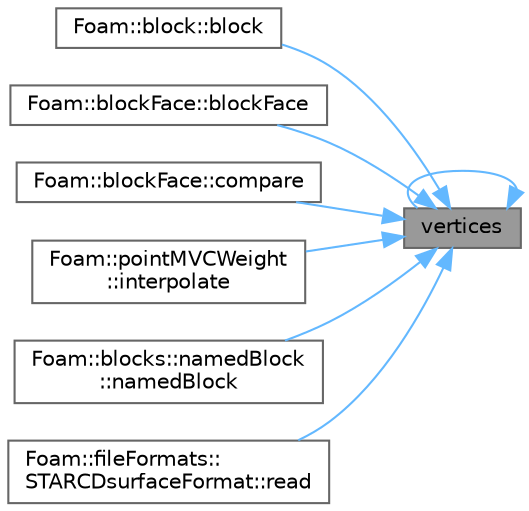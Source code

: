 digraph "vertices"
{
 // LATEX_PDF_SIZE
  bgcolor="transparent";
  edge [fontname=Helvetica,fontsize=10,labelfontname=Helvetica,labelfontsize=10];
  node [fontname=Helvetica,fontsize=10,shape=box,height=0.2,width=0.4];
  rankdir="RL";
  Node1 [id="Node000001",label="vertices",height=0.2,width=0.4,color="gray40", fillcolor="grey60", style="filled", fontcolor="black",tooltip=" "];
  Node1 -> Node2 [id="edge1_Node000001_Node000002",dir="back",color="steelblue1",style="solid",tooltip=" "];
  Node2 [id="Node000002",label="Foam::block::block",height=0.2,width=0.4,color="grey40", fillcolor="white", style="filled",URL="$classFoam_1_1block.html#a9a559119ecd6f6fe99310df74bfdbf3e",tooltip=" "];
  Node1 -> Node3 [id="edge2_Node000001_Node000003",dir="back",color="steelblue1",style="solid",tooltip=" "];
  Node3 [id="Node000003",label="Foam::blockFace::blockFace",height=0.2,width=0.4,color="grey40", fillcolor="white", style="filled",URL="$classFoam_1_1blockFace.html#a1b178fa0de28b0c8b58e4c2aed29a5fe",tooltip=" "];
  Node1 -> Node4 [id="edge3_Node000001_Node000004",dir="back",color="steelblue1",style="solid",tooltip=" "];
  Node4 [id="Node000004",label="Foam::blockFace::compare",height=0.2,width=0.4,color="grey40", fillcolor="white", style="filled",URL="$classFoam_1_1blockFace.html#a74b4defec83ae1b64cd080ebf041588b",tooltip=" "];
  Node1 -> Node5 [id="edge4_Node000001_Node000005",dir="back",color="steelblue1",style="solid",tooltip=" "];
  Node5 [id="Node000005",label="Foam::pointMVCWeight\l::interpolate",height=0.2,width=0.4,color="grey40", fillcolor="white", style="filled",URL="$classFoam_1_1pointMVCWeight.html#a457c43c0ec096af5be319d247dd19048",tooltip=" "];
  Node1 -> Node6 [id="edge5_Node000001_Node000006",dir="back",color="steelblue1",style="solid",tooltip=" "];
  Node6 [id="Node000006",label="Foam::blocks::namedBlock\l::namedBlock",height=0.2,width=0.4,color="grey40", fillcolor="white", style="filled",URL="$classFoam_1_1blocks_1_1namedBlock.html#ae47043473049cd12ffba3000dcb5fcbc",tooltip=" "];
  Node1 -> Node7 [id="edge6_Node000001_Node000007",dir="back",color="steelblue1",style="solid",tooltip=" "];
  Node7 [id="Node000007",label="Foam::fileFormats::\lSTARCDsurfaceFormat::read",height=0.2,width=0.4,color="grey40", fillcolor="white", style="filled",URL="$classFoam_1_1fileFormats_1_1STARCDsurfaceFormat.html#aac62a95b7f69eed43bd935d692831804",tooltip=" "];
  Node1 -> Node1 [id="edge7_Node000001_Node000001",dir="back",color="steelblue1",style="solid",tooltip=" "];
}
